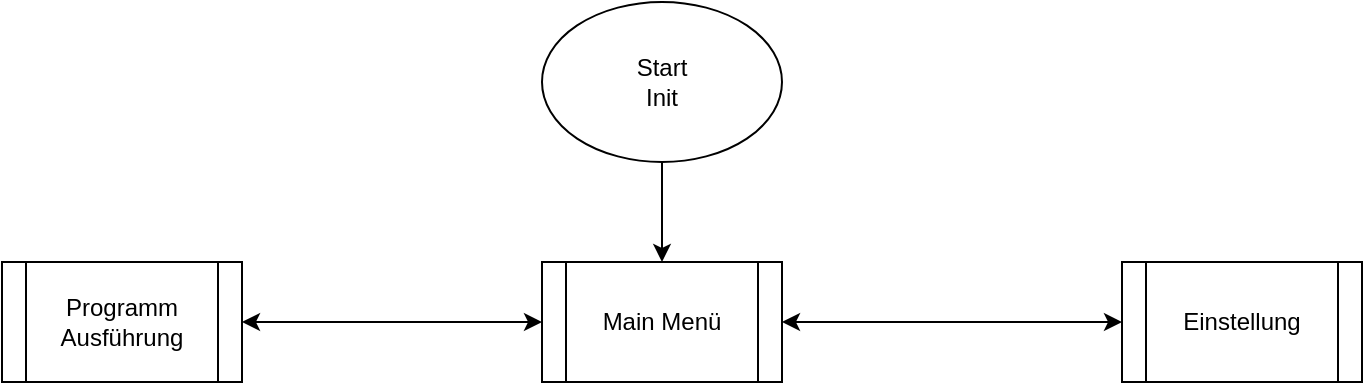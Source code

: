 <mxfile version="14.0.0" type="github" pages="4">
  <diagram name="Page-1" id="8ce9d11a-91a2-4d17-14d8-a56ed91bf033">
    <mxGraphModel dx="2214" dy="781" grid="1" gridSize="10" guides="1" tooltips="1" connect="1" arrows="1" fold="1" page="1" pageScale="1" pageWidth="1100" pageHeight="850" background="#ffffff" math="0" shadow="0">
      <root>
        <mxCell id="0" />
        <mxCell id="1" parent="0" />
        <mxCell id="--MP8LaCbHCGrVJ9S7bi-2" value="&lt;div&gt;Start &lt;br&gt;&lt;/div&gt;&lt;div&gt;Init&lt;br&gt;&lt;/div&gt;" style="ellipse;whiteSpace=wrap;html=1;" vertex="1" parent="1">
          <mxGeometry x="390" y="10" width="120" height="80" as="geometry" />
        </mxCell>
        <mxCell id="--MP8LaCbHCGrVJ9S7bi-4" value="Einstellung" style="shape=process;whiteSpace=wrap;html=1;backgroundOutline=1;" vertex="1" parent="1">
          <mxGeometry x="680" y="140" width="120" height="60" as="geometry" />
        </mxCell>
        <mxCell id="--MP8LaCbHCGrVJ9S7bi-5" value="&lt;div&gt;Programm&lt;/div&gt;&lt;div&gt;Ausführung&lt;br&gt;&lt;/div&gt;" style="shape=process;whiteSpace=wrap;html=1;backgroundOutline=1;" vertex="1" parent="1">
          <mxGeometry x="120" y="140" width="120" height="60" as="geometry" />
        </mxCell>
        <mxCell id="--MP8LaCbHCGrVJ9S7bi-9" value="" style="endArrow=classic;startArrow=classic;html=1;entryX=0;entryY=0.5;entryDx=0;entryDy=0;exitX=1;exitY=0.5;exitDx=0;exitDy=0;" edge="1" parent="1" target="--MP8LaCbHCGrVJ9S7bi-4">
          <mxGeometry width="50" height="50" relative="1" as="geometry">
            <mxPoint x="510" y="170" as="sourcePoint" />
            <mxPoint x="560" y="160" as="targetPoint" />
          </mxGeometry>
        </mxCell>
        <mxCell id="--MP8LaCbHCGrVJ9S7bi-10" value="" style="endArrow=classic;startArrow=classic;html=1;entryX=0;entryY=0.5;entryDx=0;entryDy=0;exitX=1;exitY=0.5;exitDx=0;exitDy=0;" edge="1" parent="1" source="--MP8LaCbHCGrVJ9S7bi-5">
          <mxGeometry width="50" height="50" relative="1" as="geometry">
            <mxPoint x="310" y="280" as="sourcePoint" />
            <mxPoint x="390" y="170" as="targetPoint" />
          </mxGeometry>
        </mxCell>
        <mxCell id="--MP8LaCbHCGrVJ9S7bi-12" value="" style="endArrow=classic;html=1;exitX=0.5;exitY=1;exitDx=0;exitDy=0;" edge="1" parent="1" source="--MP8LaCbHCGrVJ9S7bi-2">
          <mxGeometry width="50" height="50" relative="1" as="geometry">
            <mxPoint x="550" y="380" as="sourcePoint" />
            <mxPoint x="450" y="140" as="targetPoint" />
          </mxGeometry>
        </mxCell>
        <mxCell id="--MP8LaCbHCGrVJ9S7bi-13" value="Main Menü" style="shape=process;whiteSpace=wrap;html=1;backgroundOutline=1;" vertex="1" parent="1">
          <mxGeometry x="390" y="140" width="120" height="60" as="geometry" />
        </mxCell>
      </root>
    </mxGraphModel>
  </diagram>
  <diagram id="rOT_2_1dodzJST7O1cHZ" name="Page-2">
    <mxGraphModel dx="1550" dy="547" grid="1" gridSize="10" guides="1" tooltips="1" connect="1" arrows="1" fold="1" page="1" pageScale="1" pageWidth="827" pageHeight="1169" math="0" shadow="0">
      <root>
        <mxCell id="ULeVMZqXTmx9Lc_fdObT-0" />
        <mxCell id="ULeVMZqXTmx9Lc_fdObT-1" parent="ULeVMZqXTmx9Lc_fdObT-0" />
        <mxCell id="ULeVMZqXTmx9Lc_fdObT-3" value="Main Menü" style="text;html=1;strokeColor=none;fillColor=none;align=center;verticalAlign=middle;whiteSpace=wrap;rounded=0;" vertex="1" parent="ULeVMZqXTmx9Lc_fdObT-1">
          <mxGeometry x="350" y="20" width="90" height="20" as="geometry" />
        </mxCell>
        <mxCell id="ULeVMZqXTmx9Lc_fdObT-4" value="Start" style="ellipse;whiteSpace=wrap;html=1;" vertex="1" parent="ULeVMZqXTmx9Lc_fdObT-1">
          <mxGeometry x="335" y="70" width="120" height="80" as="geometry" />
        </mxCell>
        <mxCell id="ULeVMZqXTmx9Lc_fdObT-5" value="" style="rounded=0;whiteSpace=wrap;html=1;" vertex="1" parent="ULeVMZqXTmx9Lc_fdObT-1">
          <mxGeometry x="335" y="200" width="120" height="60" as="geometry" />
        </mxCell>
      </root>
    </mxGraphModel>
  </diagram>
  <diagram id="Cs_5MTzE2tVfoofBbC0X" name="Page-3">
    <mxGraphModel dx="1550" dy="547" grid="1" gridSize="10" guides="1" tooltips="1" connect="1" arrows="1" fold="1" page="1" pageScale="1" pageWidth="827" pageHeight="1169" math="0" shadow="0">
      <root>
        <mxCell id="uun37S1YXeA-4gwnj6Af-0" />
        <mxCell id="uun37S1YXeA-4gwnj6Af-1" parent="uun37S1YXeA-4gwnj6Af-0" />
        <mxCell id="uun37S1YXeA-4gwnj6Af-2" value="Einstellungen" style="text;html=1;strokeColor=none;fillColor=none;align=center;verticalAlign=middle;whiteSpace=wrap;rounded=0;" vertex="1" parent="uun37S1YXeA-4gwnj6Af-1">
          <mxGeometry x="380" y="30" width="40" height="20" as="geometry" />
        </mxCell>
        <mxCell id="uun37S1YXeA-4gwnj6Af-3" value="Start" style="ellipse;whiteSpace=wrap;html=1;" vertex="1" parent="uun37S1YXeA-4gwnj6Af-1">
          <mxGeometry x="340" y="90" width="120" height="80" as="geometry" />
        </mxCell>
      </root>
    </mxGraphModel>
  </diagram>
  <diagram id="aKbDtMCXZxBv86g-48Vn" name="Page-4">
    <mxGraphModel dx="1550" dy="547" grid="1" gridSize="10" guides="1" tooltips="1" connect="1" arrows="1" fold="1" page="1" pageScale="1" pageWidth="827" pageHeight="1169" math="0" shadow="0">
      <root>
        <mxCell id="KEhaxL_38UV0xd30VIly-0" />
        <mxCell id="KEhaxL_38UV0xd30VIly-1" parent="KEhaxL_38UV0xd30VIly-0" />
        <mxCell id="KEhaxL_38UV0xd30VIly-2" value="Programm ausführung" style="text;html=1;strokeColor=none;fillColor=none;align=center;verticalAlign=middle;whiteSpace=wrap;rounded=0;" vertex="1" parent="KEhaxL_38UV0xd30VIly-1">
          <mxGeometry x="380" y="30" width="40" height="20" as="geometry" />
        </mxCell>
        <mxCell id="KEhaxL_38UV0xd30VIly-3" value="Start" style="ellipse;whiteSpace=wrap;html=1;" vertex="1" parent="KEhaxL_38UV0xd30VIly-1">
          <mxGeometry x="340" y="80" width="120" height="80" as="geometry" />
        </mxCell>
        <mxCell id="KEhaxL_38UV0xd30VIly-4" value="&lt;div&gt;Programm&lt;br&gt;&lt;/div&gt;&lt;div&gt;Register&lt;/div&gt;" style="rhombus;whiteSpace=wrap;html=1;" vertex="1" parent="KEhaxL_38UV0xd30VIly-1">
          <mxGeometry x="350" y="200" width="100" height="90" as="geometry" />
        </mxCell>
        <mxCell id="KEhaxL_38UV0xd30VIly-6" value="Subrountine 0" style="rounded=0;whiteSpace=wrap;html=1;" vertex="1" parent="KEhaxL_38UV0xd30VIly-1">
          <mxGeometry x="60" y="320" width="120" height="60" as="geometry" />
        </mxCell>
        <mxCell id="KEhaxL_38UV0xd30VIly-7" value="Subrountine 1" style="rounded=0;whiteSpace=wrap;html=1;" vertex="1" parent="KEhaxL_38UV0xd30VIly-1">
          <mxGeometry x="240" y="320" width="120" height="60" as="geometry" />
        </mxCell>
        <mxCell id="KEhaxL_38UV0xd30VIly-8" value="&lt;div&gt;Subrountine 2&lt;/div&gt;" style="rounded=0;whiteSpace=wrap;html=1;" vertex="1" parent="KEhaxL_38UV0xd30VIly-1">
          <mxGeometry x="440" y="320" width="120" height="60" as="geometry" />
        </mxCell>
        <mxCell id="KEhaxL_38UV0xd30VIly-9" value="Subrountine 3" style="rounded=0;whiteSpace=wrap;html=1;" vertex="1" parent="KEhaxL_38UV0xd30VIly-1">
          <mxGeometry x="630" y="320" width="120" height="60" as="geometry" />
        </mxCell>
        <mxCell id="KEhaxL_38UV0xd30VIly-11" value="" style="endArrow=classic;html=1;exitX=0.5;exitY=1;exitDx=0;exitDy=0;entryX=0.5;entryY=0;entryDx=0;entryDy=0;" edge="1" parent="KEhaxL_38UV0xd30VIly-1" source="KEhaxL_38UV0xd30VIly-3" target="KEhaxL_38UV0xd30VIly-4">
          <mxGeometry width="50" height="50" relative="1" as="geometry">
            <mxPoint x="390" y="280" as="sourcePoint" />
            <mxPoint x="440" y="230" as="targetPoint" />
          </mxGeometry>
        </mxCell>
        <mxCell id="KEhaxL_38UV0xd30VIly-12" value="" style="endArrow=classic;html=1;entryX=0.583;entryY=0.017;entryDx=0;entryDy=0;entryPerimeter=0;exitX=0;exitY=1;exitDx=0;exitDy=0;" edge="1" parent="KEhaxL_38UV0xd30VIly-1" source="KEhaxL_38UV0xd30VIly-4" target="KEhaxL_38UV0xd30VIly-7">
          <mxGeometry width="50" height="50" relative="1" as="geometry">
            <mxPoint x="390" y="280" as="sourcePoint" />
            <mxPoint x="440" y="230" as="targetPoint" />
          </mxGeometry>
        </mxCell>
        <mxCell id="KEhaxL_38UV0xd30VIly-13" value="" style="endArrow=classic;html=1;exitX=0;exitY=0.5;exitDx=0;exitDy=0;entryX=0.5;entryY=0;entryDx=0;entryDy=0;" edge="1" parent="KEhaxL_38UV0xd30VIly-1" source="KEhaxL_38UV0xd30VIly-4" target="KEhaxL_38UV0xd30VIly-6">
          <mxGeometry width="50" height="50" relative="1" as="geometry">
            <mxPoint x="190" y="290" as="sourcePoint" />
            <mxPoint x="240" y="240" as="targetPoint" />
            <Array as="points">
              <mxPoint x="120" y="245" />
            </Array>
          </mxGeometry>
        </mxCell>
        <mxCell id="KEhaxL_38UV0xd30VIly-14" value="" style="endArrow=classic;html=1;exitX=1;exitY=1;exitDx=0;exitDy=0;entryX=0.558;entryY=-0.017;entryDx=0;entryDy=0;entryPerimeter=0;" edge="1" parent="KEhaxL_38UV0xd30VIly-1" source="KEhaxL_38UV0xd30VIly-4" target="KEhaxL_38UV0xd30VIly-8">
          <mxGeometry width="50" height="50" relative="1" as="geometry">
            <mxPoint x="530" y="300" as="sourcePoint" />
            <mxPoint x="580" y="250" as="targetPoint" />
          </mxGeometry>
        </mxCell>
        <mxCell id="KEhaxL_38UV0xd30VIly-15" value="" style="endArrow=classic;html=1;exitX=1;exitY=0.5;exitDx=0;exitDy=0;entryX=0.567;entryY=-0.033;entryDx=0;entryDy=0;entryPerimeter=0;" edge="1" parent="KEhaxL_38UV0xd30VIly-1" source="KEhaxL_38UV0xd30VIly-4" target="KEhaxL_38UV0xd30VIly-9">
          <mxGeometry width="50" height="50" relative="1" as="geometry">
            <mxPoint x="530" y="300" as="sourcePoint" />
            <mxPoint x="580" y="250" as="targetPoint" />
            <Array as="points">
              <mxPoint x="698" y="245" />
            </Array>
          </mxGeometry>
        </mxCell>
      </root>
    </mxGraphModel>
  </diagram>
</mxfile>
